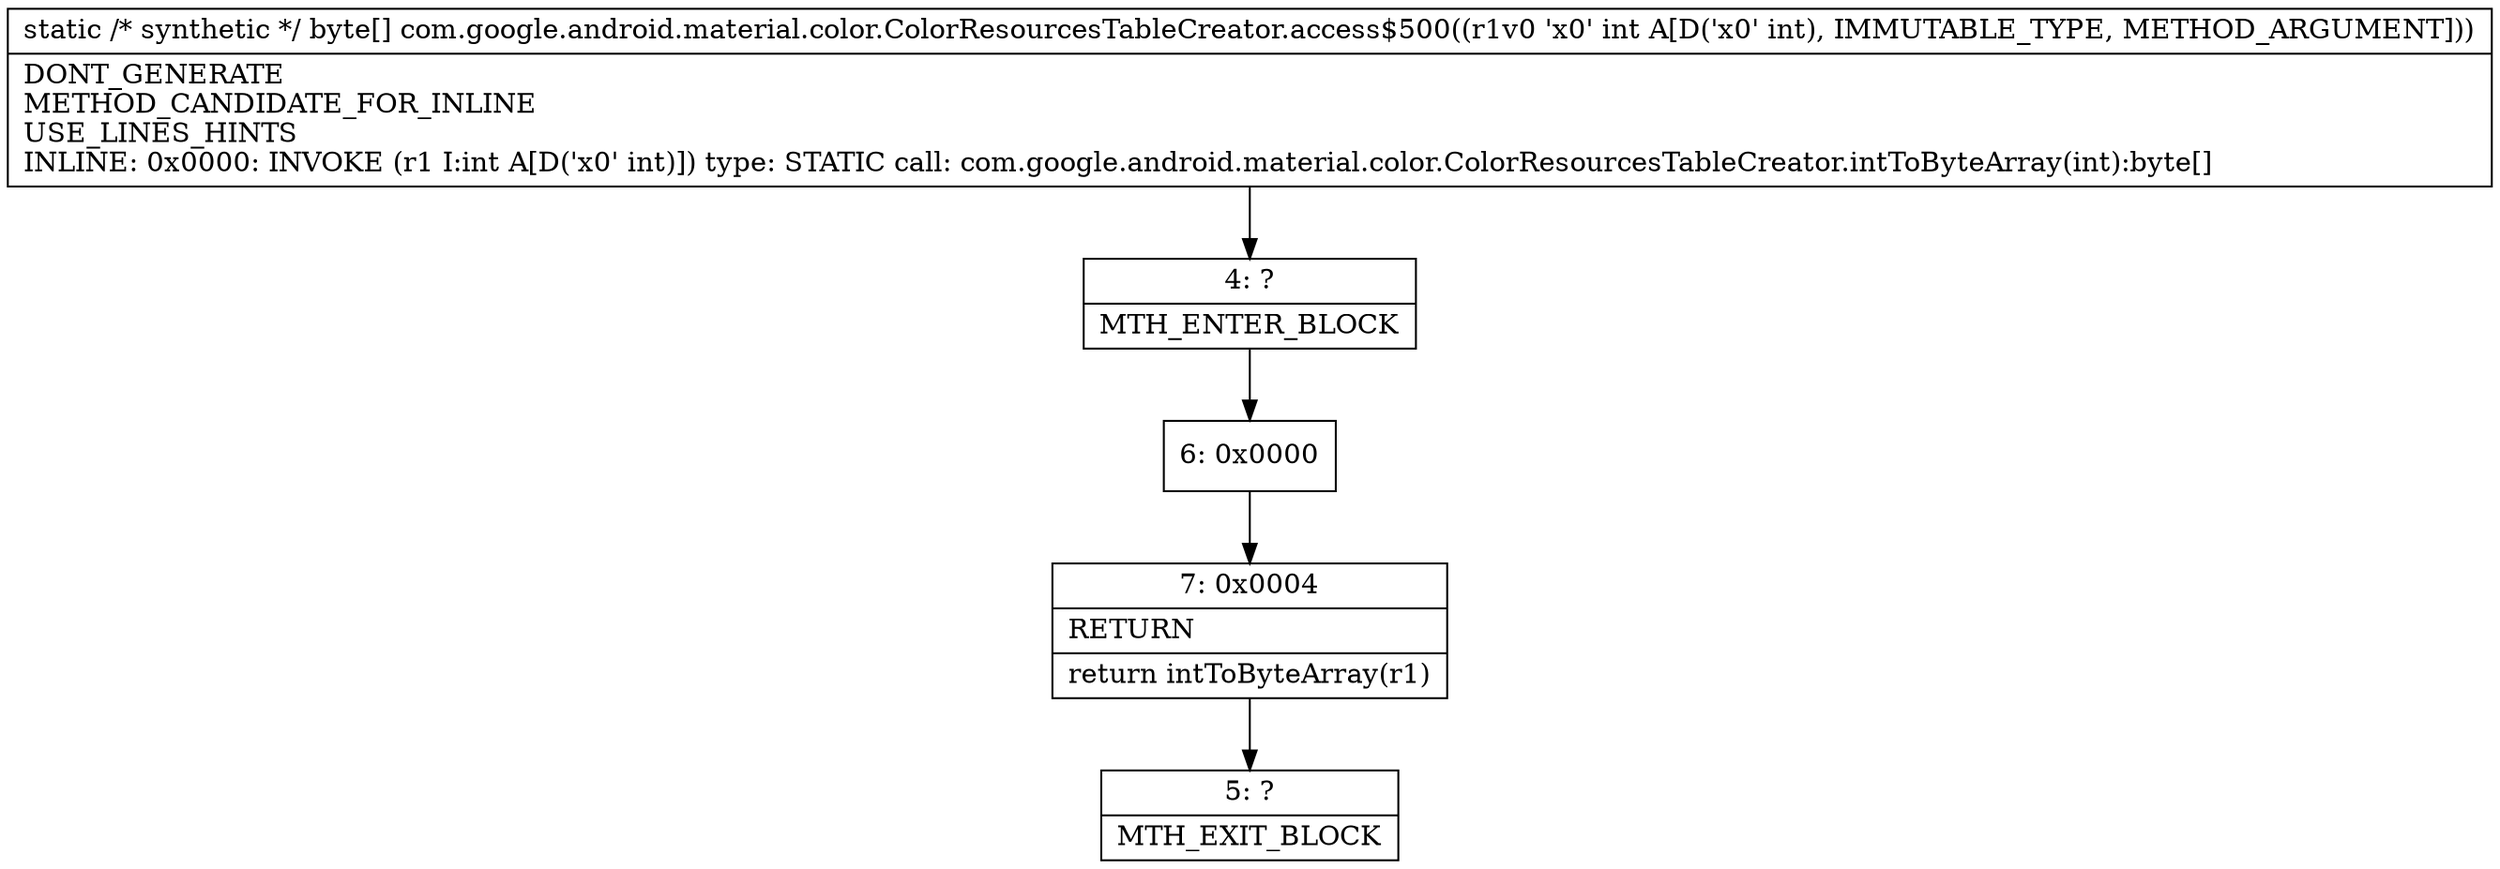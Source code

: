 digraph "CFG forcom.google.android.material.color.ColorResourcesTableCreator.access$500(I)[B" {
Node_4 [shape=record,label="{4\:\ ?|MTH_ENTER_BLOCK\l}"];
Node_6 [shape=record,label="{6\:\ 0x0000}"];
Node_7 [shape=record,label="{7\:\ 0x0004|RETURN\l|return intToByteArray(r1)\l}"];
Node_5 [shape=record,label="{5\:\ ?|MTH_EXIT_BLOCK\l}"];
MethodNode[shape=record,label="{static \/* synthetic *\/ byte[] com.google.android.material.color.ColorResourcesTableCreator.access$500((r1v0 'x0' int A[D('x0' int), IMMUTABLE_TYPE, METHOD_ARGUMENT]))  | DONT_GENERATE\lMETHOD_CANDIDATE_FOR_INLINE\lUSE_LINES_HINTS\lINLINE: 0x0000: INVOKE  (r1 I:int A[D('x0' int)]) type: STATIC call: com.google.android.material.color.ColorResourcesTableCreator.intToByteArray(int):byte[]\l}"];
MethodNode -> Node_4;Node_4 -> Node_6;
Node_6 -> Node_7;
Node_7 -> Node_5;
}


